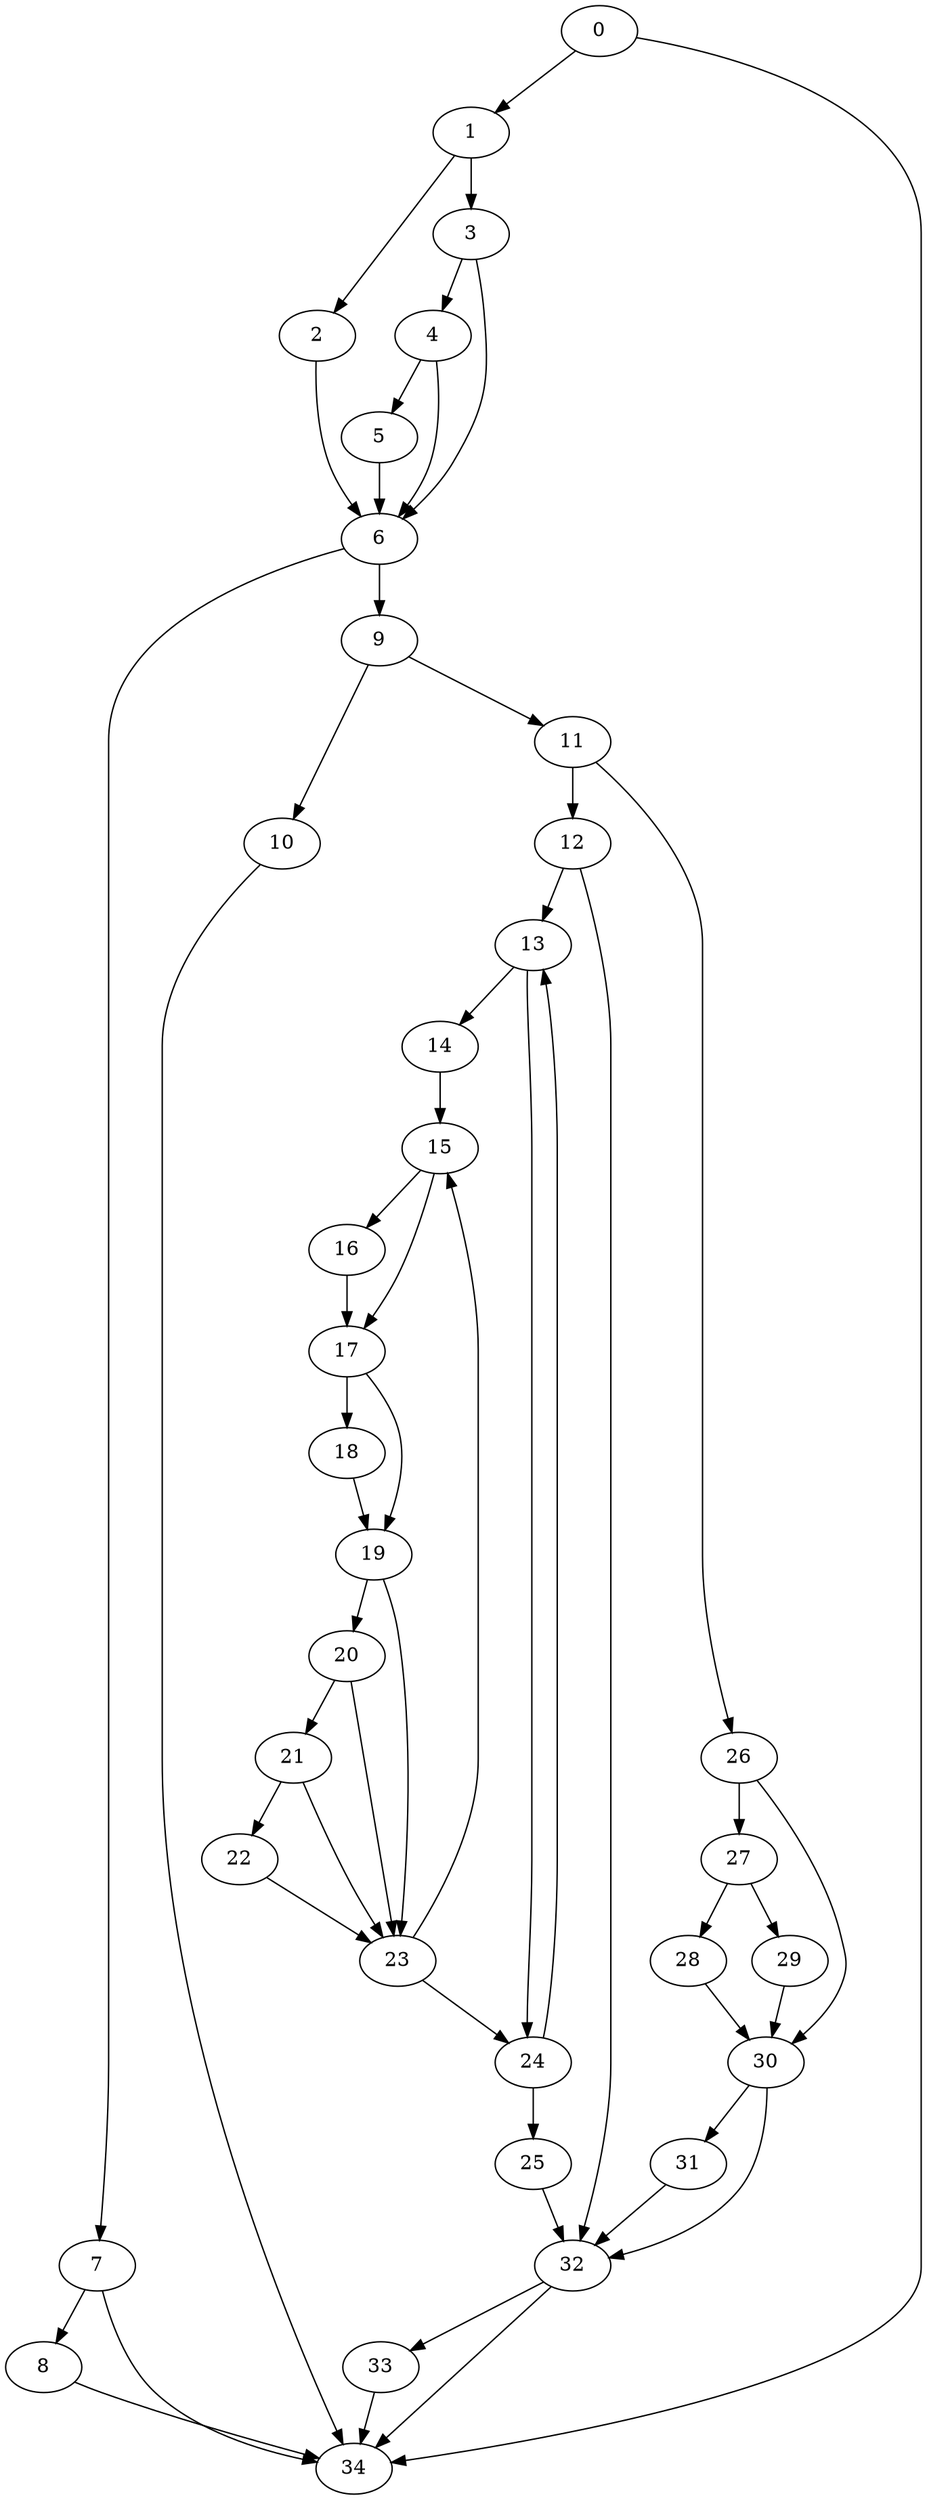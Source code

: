 digraph {
	0
	1
	2
	3
	4
	5
	6
	7
	8
	9
	10
	11
	12
	13
	14
	15
	16
	17
	18
	19
	20
	21
	22
	23
	24
	25
	26
	27
	28
	29
	30
	31
	32
	33
	34
	19 -> 20
	20 -> 21
	21 -> 22
	20 -> 23
	21 -> 23
	22 -> 23
	19 -> 23
	26 -> 27
	4 -> 5
	6 -> 9
	32 -> 33
	9 -> 10
	11 -> 12
	12 -> 32
	25 -> 32
	30 -> 32
	31 -> 32
	7 -> 8
	27 -> 29
	0 -> 1
	1 -> 3
	6 -> 7
	3 -> 4
	9 -> 11
	13 -> 24
	23 -> 24
	11 -> 26
	27 -> 28
	7 -> 34
	8 -> 34
	10 -> 34
	32 -> 34
	33 -> 34
	0 -> 34
	1 -> 2
	2 -> 6
	3 -> 6
	4 -> 6
	5 -> 6
	15 -> 17
	16 -> 17
	17 -> 19
	18 -> 19
	30 -> 31
	13 -> 14
	23 -> 15
	14 -> 15
	15 -> 16
	26 -> 30
	28 -> 30
	29 -> 30
	12 -> 13
	24 -> 13
	17 -> 18
	24 -> 25
}
